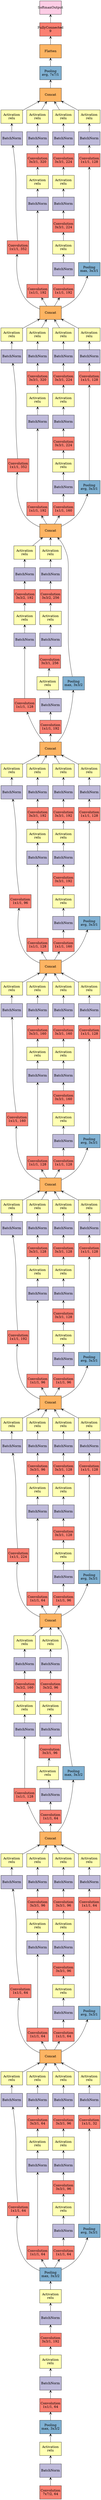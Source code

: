 digraph plot {
	conv_1 [label="Convolution
7x7/2, 64" fillcolor="#fb8072" fixedsize=true height=0.8034 shape=box style=filled width=1.3]
	bn_1 [label=BatchNorm fillcolor="#bebada" fixedsize=true height=0.8034 shape=box style=filled width=1.3]
	relu_1 [label="Activation
relu" fillcolor="#ffffb3" fixedsize=true height=0.8034 shape=box style=filled width=1.3]
	max_pool_1 [label="Pooling
max, 3x3/2" fillcolor="#80b1d3" fixedsize=true height=0.8034 shape=box style=filled width=1.3]
	conv_2_reduce [label="Convolution
1x1/1, 64" fillcolor="#fb8072" fixedsize=true height=0.8034 shape=box style=filled width=1.3]
	bn_2_1 [label=BatchNorm fillcolor="#bebada" fixedsize=true height=0.8034 shape=box style=filled width=1.3]
	relu_2_1 [label="Activation
relu" fillcolor="#ffffb3" fixedsize=true height=0.8034 shape=box style=filled width=1.3]
	conv_2 [label="Convolution
3x3/1, 192" fillcolor="#fb8072" fixedsize=true height=0.8034 shape=box style=filled width=1.3]
	bn_2 [label=BatchNorm fillcolor="#bebada" fixedsize=true height=0.8034 shape=box style=filled width=1.3]
	relu_2 [label="Activation
relu" fillcolor="#ffffb3" fixedsize=true height=0.8034 shape=box style=filled width=1.3]
	max_pool_2 [label="Pooling
max, 3x3/2" fillcolor="#80b1d3" fixedsize=true height=0.8034 shape=box style=filled width=1.3]
	conv_3a_1x1 [label="Convolution
1x1/1, 64" fillcolor="#fb8072" fixedsize=true height=0.8034 shape=box style=filled width=1.3]
	bn_3a_1x1 [label=BatchNorm fillcolor="#bebada" fixedsize=true height=0.8034 shape=box style=filled width=1.3]
	relu_3a_1x1 [label="Activation
relu" fillcolor="#ffffb3" fixedsize=true height=0.8034 shape=box style=filled width=1.3]
	conv_3a_3x3_reduce [label="Convolution
1x1/1, 64" fillcolor="#fb8072" fixedsize=true height=0.8034 shape=box style=filled width=1.3]
	bn_3a_3x3_reduce [label=BatchNorm fillcolor="#bebada" fixedsize=true height=0.8034 shape=box style=filled width=1.3]
	relu_3a_3x3_reduce [label="Activation
relu" fillcolor="#ffffb3" fixedsize=true height=0.8034 shape=box style=filled width=1.3]
	conv_3a_3x3 [label="Convolution
3x3/1, 64" fillcolor="#fb8072" fixedsize=true height=0.8034 shape=box style=filled width=1.3]
	bn_3a_3x3 [label=BatchNorm fillcolor="#bebada" fixedsize=true height=0.8034 shape=box style=filled width=1.3]
	relu_3a_3x3 [label="Activation
relu" fillcolor="#ffffb3" fixedsize=true height=0.8034 shape=box style=filled width=1.3]
	conv_3a_double_3x3_reduce [label="Convolution
1x1/1, 64" fillcolor="#fb8072" fixedsize=true height=0.8034 shape=box style=filled width=1.3]
	bn_3a_double_3x3_reduce [label=BatchNorm fillcolor="#bebada" fixedsize=true height=0.8034 shape=box style=filled width=1.3]
	relu_3a_double_3x3_reduce [label="Activation
relu" fillcolor="#ffffb3" fixedsize=true height=0.8034 shape=box style=filled width=1.3]
	conv_3a_double_3x3_0 [label="Convolution
3x3/1, 96" fillcolor="#fb8072" fixedsize=true height=0.8034 shape=box style=filled width=1.3]
	bn_3a_double_3x3_0 [label=BatchNorm fillcolor="#bebada" fixedsize=true height=0.8034 shape=box style=filled width=1.3]
	relu_3a_double_3x3_0 [label="Activation
relu" fillcolor="#ffffb3" fixedsize=true height=0.8034 shape=box style=filled width=1.3]
	conv_3a_double_3x3_1 [label="Convolution
3x3/1, 96" fillcolor="#fb8072" fixedsize=true height=0.8034 shape=box style=filled width=1.3]
	bn_3a_double_3x3_1 [label=BatchNorm fillcolor="#bebada" fixedsize=true height=0.8034 shape=box style=filled width=1.3]
	relu_3a_double_3x3_1 [label="Activation
relu" fillcolor="#ffffb3" fixedsize=true height=0.8034 shape=box style=filled width=1.3]
	avg_pool_3a_pool [label="Pooling
avg, 3x3/1" fillcolor="#80b1d3" fixedsize=true height=0.8034 shape=box style=filled width=1.3]
	conv_3a_proj [label="Convolution
1x1/1, 32" fillcolor="#fb8072" fixedsize=true height=0.8034 shape=box style=filled width=1.3]
	bn_3a_proj [label=BatchNorm fillcolor="#bebada" fixedsize=true height=0.8034 shape=box style=filled width=1.3]
	relu_3a_proj [label="Activation
relu" fillcolor="#ffffb3" fixedsize=true height=0.8034 shape=box style=filled width=1.3]
	ch_concat_3a_chconcat [label=Concat fillcolor="#fdb462" fixedsize=true height=0.8034 shape=box style=filled width=1.3]
	conv_3b_1x1 [label="Convolution
1x1/1, 64" fillcolor="#fb8072" fixedsize=true height=0.8034 shape=box style=filled width=1.3]
	bn_3b_1x1 [label=BatchNorm fillcolor="#bebada" fixedsize=true height=0.8034 shape=box style=filled width=1.3]
	relu_3b_1x1 [label="Activation
relu" fillcolor="#ffffb3" fixedsize=true height=0.8034 shape=box style=filled width=1.3]
	conv_3b_3x3_reduce [label="Convolution
1x1/1, 64" fillcolor="#fb8072" fixedsize=true height=0.8034 shape=box style=filled width=1.3]
	bn_3b_3x3_reduce [label=BatchNorm fillcolor="#bebada" fixedsize=true height=0.8034 shape=box style=filled width=1.3]
	relu_3b_3x3_reduce [label="Activation
relu" fillcolor="#ffffb3" fixedsize=true height=0.8034 shape=box style=filled width=1.3]
	conv_3b_3x3 [label="Convolution
3x3/1, 96" fillcolor="#fb8072" fixedsize=true height=0.8034 shape=box style=filled width=1.3]
	bn_3b_3x3 [label=BatchNorm fillcolor="#bebada" fixedsize=true height=0.8034 shape=box style=filled width=1.3]
	relu_3b_3x3 [label="Activation
relu" fillcolor="#ffffb3" fixedsize=true height=0.8034 shape=box style=filled width=1.3]
	conv_3b_double_3x3_reduce [label="Convolution
1x1/1, 64" fillcolor="#fb8072" fixedsize=true height=0.8034 shape=box style=filled width=1.3]
	bn_3b_double_3x3_reduce [label=BatchNorm fillcolor="#bebada" fixedsize=true height=0.8034 shape=box style=filled width=1.3]
	relu_3b_double_3x3_reduce [label="Activation
relu" fillcolor="#ffffb3" fixedsize=true height=0.8034 shape=box style=filled width=1.3]
	conv_3b_double_3x3_0 [label="Convolution
3x3/1, 96" fillcolor="#fb8072" fixedsize=true height=0.8034 shape=box style=filled width=1.3]
	bn_3b_double_3x3_0 [label=BatchNorm fillcolor="#bebada" fixedsize=true height=0.8034 shape=box style=filled width=1.3]
	relu_3b_double_3x3_0 [label="Activation
relu" fillcolor="#ffffb3" fixedsize=true height=0.8034 shape=box style=filled width=1.3]
	conv_3b_double_3x3_1 [label="Convolution
3x3/1, 96" fillcolor="#fb8072" fixedsize=true height=0.8034 shape=box style=filled width=1.3]
	bn_3b_double_3x3_1 [label=BatchNorm fillcolor="#bebada" fixedsize=true height=0.8034 shape=box style=filled width=1.3]
	relu_3b_double_3x3_1 [label="Activation
relu" fillcolor="#ffffb3" fixedsize=true height=0.8034 shape=box style=filled width=1.3]
	avg_pool_3b_pool [label="Pooling
avg, 3x3/1" fillcolor="#80b1d3" fixedsize=true height=0.8034 shape=box style=filled width=1.3]
	conv_3b_proj [label="Convolution
1x1/1, 64" fillcolor="#fb8072" fixedsize=true height=0.8034 shape=box style=filled width=1.3]
	bn_3b_proj [label=BatchNorm fillcolor="#bebada" fixedsize=true height=0.8034 shape=box style=filled width=1.3]
	relu_3b_proj [label="Activation
relu" fillcolor="#ffffb3" fixedsize=true height=0.8034 shape=box style=filled width=1.3]
	ch_concat_3b_chconcat [label=Concat fillcolor="#fdb462" fixedsize=true height=0.8034 shape=box style=filled width=1.3]
	conv_3c_3x3_reduce [label="Convolution
1x1/1, 128" fillcolor="#fb8072" fixedsize=true height=0.8034 shape=box style=filled width=1.3]
	bn_3c_3x3_reduce [label=BatchNorm fillcolor="#bebada" fixedsize=true height=0.8034 shape=box style=filled width=1.3]
	relu_3c_3x3_reduce [label="Activation
relu" fillcolor="#ffffb3" fixedsize=true height=0.8034 shape=box style=filled width=1.3]
	conv_3c_3x3 [label="Convolution
3x3/2, 160" fillcolor="#fb8072" fixedsize=true height=0.8034 shape=box style=filled width=1.3]
	bn_3c_3x3 [label=BatchNorm fillcolor="#bebada" fixedsize=true height=0.8034 shape=box style=filled width=1.3]
	relu_3c_3x3 [label="Activation
relu" fillcolor="#ffffb3" fixedsize=true height=0.8034 shape=box style=filled width=1.3]
	conv_3c_double_3x3_reduce [label="Convolution
1x1/1, 64" fillcolor="#fb8072" fixedsize=true height=0.8034 shape=box style=filled width=1.3]
	bn_3c_double_3x3_reduce [label=BatchNorm fillcolor="#bebada" fixedsize=true height=0.8034 shape=box style=filled width=1.3]
	relu_3c_double_3x3_reduce [label="Activation
relu" fillcolor="#ffffb3" fixedsize=true height=0.8034 shape=box style=filled width=1.3]
	conv_3c_double_3x3_0 [label="Convolution
3x3/1, 96" fillcolor="#fb8072" fixedsize=true height=0.8034 shape=box style=filled width=1.3]
	bn_3c_double_3x3_0 [label=BatchNorm fillcolor="#bebada" fixedsize=true height=0.8034 shape=box style=filled width=1.3]
	relu_3c_double_3x3_0 [label="Activation
relu" fillcolor="#ffffb3" fixedsize=true height=0.8034 shape=box style=filled width=1.3]
	conv_3c_double_3x3_1 [label="Convolution
3x3/2, 96" fillcolor="#fb8072" fixedsize=true height=0.8034 shape=box style=filled width=1.3]
	bn_3c_double_3x3_1 [label=BatchNorm fillcolor="#bebada" fixedsize=true height=0.8034 shape=box style=filled width=1.3]
	relu_3c_double_3x3_1 [label="Activation
relu" fillcolor="#ffffb3" fixedsize=true height=0.8034 shape=box style=filled width=1.3]
	max_pool_3c_pool [label="Pooling
max, 3x3/2" fillcolor="#80b1d3" fixedsize=true height=0.8034 shape=box style=filled width=1.3]
	ch_concat_3c_chconcat [label=Concat fillcolor="#fdb462" fixedsize=true height=0.8034 shape=box style=filled width=1.3]
	conv_4a_1x1 [label="Convolution
1x1/1, 224" fillcolor="#fb8072" fixedsize=true height=0.8034 shape=box style=filled width=1.3]
	bn_4a_1x1 [label=BatchNorm fillcolor="#bebada" fixedsize=true height=0.8034 shape=box style=filled width=1.3]
	relu_4a_1x1 [label="Activation
relu" fillcolor="#ffffb3" fixedsize=true height=0.8034 shape=box style=filled width=1.3]
	conv_4a_3x3_reduce [label="Convolution
1x1/1, 64" fillcolor="#fb8072" fixedsize=true height=0.8034 shape=box style=filled width=1.3]
	bn_4a_3x3_reduce [label=BatchNorm fillcolor="#bebada" fixedsize=true height=0.8034 shape=box style=filled width=1.3]
	relu_4a_3x3_reduce [label="Activation
relu" fillcolor="#ffffb3" fixedsize=true height=0.8034 shape=box style=filled width=1.3]
	conv_4a_3x3 [label="Convolution
3x3/1, 96" fillcolor="#fb8072" fixedsize=true height=0.8034 shape=box style=filled width=1.3]
	bn_4a_3x3 [label=BatchNorm fillcolor="#bebada" fixedsize=true height=0.8034 shape=box style=filled width=1.3]
	relu_4a_3x3 [label="Activation
relu" fillcolor="#ffffb3" fixedsize=true height=0.8034 shape=box style=filled width=1.3]
	conv_4a_double_3x3_reduce [label="Convolution
1x1/1, 96" fillcolor="#fb8072" fixedsize=true height=0.8034 shape=box style=filled width=1.3]
	bn_4a_double_3x3_reduce [label=BatchNorm fillcolor="#bebada" fixedsize=true height=0.8034 shape=box style=filled width=1.3]
	relu_4a_double_3x3_reduce [label="Activation
relu" fillcolor="#ffffb3" fixedsize=true height=0.8034 shape=box style=filled width=1.3]
	conv_4a_double_3x3_0 [label="Convolution
3x3/1, 128" fillcolor="#fb8072" fixedsize=true height=0.8034 shape=box style=filled width=1.3]
	bn_4a_double_3x3_0 [label=BatchNorm fillcolor="#bebada" fixedsize=true height=0.8034 shape=box style=filled width=1.3]
	relu_4a_double_3x3_0 [label="Activation
relu" fillcolor="#ffffb3" fixedsize=true height=0.8034 shape=box style=filled width=1.3]
	conv_4a_double_3x3_1 [label="Convolution
3x3/1, 128" fillcolor="#fb8072" fixedsize=true height=0.8034 shape=box style=filled width=1.3]
	bn_4a_double_3x3_1 [label=BatchNorm fillcolor="#bebada" fixedsize=true height=0.8034 shape=box style=filled width=1.3]
	relu_4a_double_3x3_1 [label="Activation
relu" fillcolor="#ffffb3" fixedsize=true height=0.8034 shape=box style=filled width=1.3]
	avg_pool_4a_pool [label="Pooling
avg, 3x3/1" fillcolor="#80b1d3" fixedsize=true height=0.8034 shape=box style=filled width=1.3]
	conv_4a_proj [label="Convolution
1x1/1, 128" fillcolor="#fb8072" fixedsize=true height=0.8034 shape=box style=filled width=1.3]
	bn_4a_proj [label=BatchNorm fillcolor="#bebada" fixedsize=true height=0.8034 shape=box style=filled width=1.3]
	relu_4a_proj [label="Activation
relu" fillcolor="#ffffb3" fixedsize=true height=0.8034 shape=box style=filled width=1.3]
	ch_concat_4a_chconcat [label=Concat fillcolor="#fdb462" fixedsize=true height=0.8034 shape=box style=filled width=1.3]
	conv_4b_1x1 [label="Convolution
1x1/1, 192" fillcolor="#fb8072" fixedsize=true height=0.8034 shape=box style=filled width=1.3]
	bn_4b_1x1 [label=BatchNorm fillcolor="#bebada" fixedsize=true height=0.8034 shape=box style=filled width=1.3]
	relu_4b_1x1 [label="Activation
relu" fillcolor="#ffffb3" fixedsize=true height=0.8034 shape=box style=filled width=1.3]
	conv_4b_3x3_reduce [label="Convolution
1x1/1, 96" fillcolor="#fb8072" fixedsize=true height=0.8034 shape=box style=filled width=1.3]
	bn_4b_3x3_reduce [label=BatchNorm fillcolor="#bebada" fixedsize=true height=0.8034 shape=box style=filled width=1.3]
	relu_4b_3x3_reduce [label="Activation
relu" fillcolor="#ffffb3" fixedsize=true height=0.8034 shape=box style=filled width=1.3]
	conv_4b_3x3 [label="Convolution
3x3/1, 128" fillcolor="#fb8072" fixedsize=true height=0.8034 shape=box style=filled width=1.3]
	bn_4b_3x3 [label=BatchNorm fillcolor="#bebada" fixedsize=true height=0.8034 shape=box style=filled width=1.3]
	relu_4b_3x3 [label="Activation
relu" fillcolor="#ffffb3" fixedsize=true height=0.8034 shape=box style=filled width=1.3]
	conv_4b_double_3x3_reduce [label="Convolution
1x1/1, 96" fillcolor="#fb8072" fixedsize=true height=0.8034 shape=box style=filled width=1.3]
	bn_4b_double_3x3_reduce [label=BatchNorm fillcolor="#bebada" fixedsize=true height=0.8034 shape=box style=filled width=1.3]
	relu_4b_double_3x3_reduce [label="Activation
relu" fillcolor="#ffffb3" fixedsize=true height=0.8034 shape=box style=filled width=1.3]
	conv_4b_double_3x3_0 [label="Convolution
3x3/1, 128" fillcolor="#fb8072" fixedsize=true height=0.8034 shape=box style=filled width=1.3]
	bn_4b_double_3x3_0 [label=BatchNorm fillcolor="#bebada" fixedsize=true height=0.8034 shape=box style=filled width=1.3]
	relu_4b_double_3x3_0 [label="Activation
relu" fillcolor="#ffffb3" fixedsize=true height=0.8034 shape=box style=filled width=1.3]
	conv_4b_double_3x3_1 [label="Convolution
3x3/1, 128" fillcolor="#fb8072" fixedsize=true height=0.8034 shape=box style=filled width=1.3]
	bn_4b_double_3x3_1 [label=BatchNorm fillcolor="#bebada" fixedsize=true height=0.8034 shape=box style=filled width=1.3]
	relu_4b_double_3x3_1 [label="Activation
relu" fillcolor="#ffffb3" fixedsize=true height=0.8034 shape=box style=filled width=1.3]
	avg_pool_4b_pool [label="Pooling
avg, 3x3/1" fillcolor="#80b1d3" fixedsize=true height=0.8034 shape=box style=filled width=1.3]
	conv_4b_proj [label="Convolution
1x1/1, 128" fillcolor="#fb8072" fixedsize=true height=0.8034 shape=box style=filled width=1.3]
	bn_4b_proj [label=BatchNorm fillcolor="#bebada" fixedsize=true height=0.8034 shape=box style=filled width=1.3]
	relu_4b_proj [label="Activation
relu" fillcolor="#ffffb3" fixedsize=true height=0.8034 shape=box style=filled width=1.3]
	ch_concat_4b_chconcat [label=Concat fillcolor="#fdb462" fixedsize=true height=0.8034 shape=box style=filled width=1.3]
	conv_4c_1x1 [label="Convolution
1x1/1, 160" fillcolor="#fb8072" fixedsize=true height=0.8034 shape=box style=filled width=1.3]
	bn_4c_1x1 [label=BatchNorm fillcolor="#bebada" fixedsize=true height=0.8034 shape=box style=filled width=1.3]
	relu_4c_1x1 [label="Activation
relu" fillcolor="#ffffb3" fixedsize=true height=0.8034 shape=box style=filled width=1.3]
	conv_4c_3x3_reduce [label="Convolution
1x1/1, 128" fillcolor="#fb8072" fixedsize=true height=0.8034 shape=box style=filled width=1.3]
	bn_4c_3x3_reduce [label=BatchNorm fillcolor="#bebada" fixedsize=true height=0.8034 shape=box style=filled width=1.3]
	relu_4c_3x3_reduce [label="Activation
relu" fillcolor="#ffffb3" fixedsize=true height=0.8034 shape=box style=filled width=1.3]
	conv_4c_3x3 [label="Convolution
3x3/1, 160" fillcolor="#fb8072" fixedsize=true height=0.8034 shape=box style=filled width=1.3]
	bn_4c_3x3 [label=BatchNorm fillcolor="#bebada" fixedsize=true height=0.8034 shape=box style=filled width=1.3]
	relu_4c_3x3 [label="Activation
relu" fillcolor="#ffffb3" fixedsize=true height=0.8034 shape=box style=filled width=1.3]
	conv_4c_double_3x3_reduce [label="Convolution
1x1/1, 128" fillcolor="#fb8072" fixedsize=true height=0.8034 shape=box style=filled width=1.3]
	bn_4c_double_3x3_reduce [label=BatchNorm fillcolor="#bebada" fixedsize=true height=0.8034 shape=box style=filled width=1.3]
	relu_4c_double_3x3_reduce [label="Activation
relu" fillcolor="#ffffb3" fixedsize=true height=0.8034 shape=box style=filled width=1.3]
	conv_4c_double_3x3_0 [label="Convolution
3x3/1, 160" fillcolor="#fb8072" fixedsize=true height=0.8034 shape=box style=filled width=1.3]
	bn_4c_double_3x3_0 [label=BatchNorm fillcolor="#bebada" fixedsize=true height=0.8034 shape=box style=filled width=1.3]
	relu_4c_double_3x3_0 [label="Activation
relu" fillcolor="#ffffb3" fixedsize=true height=0.8034 shape=box style=filled width=1.3]
	conv_4c_double_3x3_1 [label="Convolution
3x3/1, 160" fillcolor="#fb8072" fixedsize=true height=0.8034 shape=box style=filled width=1.3]
	bn_4c_double_3x3_1 [label=BatchNorm fillcolor="#bebada" fixedsize=true height=0.8034 shape=box style=filled width=1.3]
	relu_4c_double_3x3_1 [label="Activation
relu" fillcolor="#ffffb3" fixedsize=true height=0.8034 shape=box style=filled width=1.3]
	avg_pool_4c_pool [label="Pooling
avg, 3x3/1" fillcolor="#80b1d3" fixedsize=true height=0.8034 shape=box style=filled width=1.3]
	conv_4c_proj [label="Convolution
1x1/1, 128" fillcolor="#fb8072" fixedsize=true height=0.8034 shape=box style=filled width=1.3]
	bn_4c_proj [label=BatchNorm fillcolor="#bebada" fixedsize=true height=0.8034 shape=box style=filled width=1.3]
	relu_4c_proj [label="Activation
relu" fillcolor="#ffffb3" fixedsize=true height=0.8034 shape=box style=filled width=1.3]
	ch_concat_4c_chconcat [label=Concat fillcolor="#fdb462" fixedsize=true height=0.8034 shape=box style=filled width=1.3]
	conv_4d_1x1 [label="Convolution
1x1/1, 96" fillcolor="#fb8072" fixedsize=true height=0.8034 shape=box style=filled width=1.3]
	bn_4d_1x1 [label=BatchNorm fillcolor="#bebada" fixedsize=true height=0.8034 shape=box style=filled width=1.3]
	relu_4d_1x1 [label="Activation
relu" fillcolor="#ffffb3" fixedsize=true height=0.8034 shape=box style=filled width=1.3]
	conv_4d_3x3_reduce [label="Convolution
1x1/1, 128" fillcolor="#fb8072" fixedsize=true height=0.8034 shape=box style=filled width=1.3]
	bn_4d_3x3_reduce [label=BatchNorm fillcolor="#bebada" fixedsize=true height=0.8034 shape=box style=filled width=1.3]
	relu_4d_3x3_reduce [label="Activation
relu" fillcolor="#ffffb3" fixedsize=true height=0.8034 shape=box style=filled width=1.3]
	conv_4d_3x3 [label="Convolution
3x3/1, 192" fillcolor="#fb8072" fixedsize=true height=0.8034 shape=box style=filled width=1.3]
	bn_4d_3x3 [label=BatchNorm fillcolor="#bebada" fixedsize=true height=0.8034 shape=box style=filled width=1.3]
	relu_4d_3x3 [label="Activation
relu" fillcolor="#ffffb3" fixedsize=true height=0.8034 shape=box style=filled width=1.3]
	conv_4d_double_3x3_reduce [label="Convolution
1x1/1, 160" fillcolor="#fb8072" fixedsize=true height=0.8034 shape=box style=filled width=1.3]
	bn_4d_double_3x3_reduce [label=BatchNorm fillcolor="#bebada" fixedsize=true height=0.8034 shape=box style=filled width=1.3]
	relu_4d_double_3x3_reduce [label="Activation
relu" fillcolor="#ffffb3" fixedsize=true height=0.8034 shape=box style=filled width=1.3]
	conv_4d_double_3x3_0 [label="Convolution
3x3/1, 192" fillcolor="#fb8072" fixedsize=true height=0.8034 shape=box style=filled width=1.3]
	bn_4d_double_3x3_0 [label=BatchNorm fillcolor="#bebada" fixedsize=true height=0.8034 shape=box style=filled width=1.3]
	relu_4d_double_3x3_0 [label="Activation
relu" fillcolor="#ffffb3" fixedsize=true height=0.8034 shape=box style=filled width=1.3]
	conv_4d_double_3x3_1 [label="Convolution
3x3/1, 192" fillcolor="#fb8072" fixedsize=true height=0.8034 shape=box style=filled width=1.3]
	bn_4d_double_3x3_1 [label=BatchNorm fillcolor="#bebada" fixedsize=true height=0.8034 shape=box style=filled width=1.3]
	relu_4d_double_3x3_1 [label="Activation
relu" fillcolor="#ffffb3" fixedsize=true height=0.8034 shape=box style=filled width=1.3]
	avg_pool_4d_pool [label="Pooling
avg, 3x3/1" fillcolor="#80b1d3" fixedsize=true height=0.8034 shape=box style=filled width=1.3]
	conv_4d_proj [label="Convolution
1x1/1, 128" fillcolor="#fb8072" fixedsize=true height=0.8034 shape=box style=filled width=1.3]
	bn_4d_proj [label=BatchNorm fillcolor="#bebada" fixedsize=true height=0.8034 shape=box style=filled width=1.3]
	relu_4d_proj [label="Activation
relu" fillcolor="#ffffb3" fixedsize=true height=0.8034 shape=box style=filled width=1.3]
	ch_concat_4d_chconcat [label=Concat fillcolor="#fdb462" fixedsize=true height=0.8034 shape=box style=filled width=1.3]
	conv_4e_3x3_reduce [label="Convolution
1x1/1, 128" fillcolor="#fb8072" fixedsize=true height=0.8034 shape=box style=filled width=1.3]
	bn_4e_3x3_reduce [label=BatchNorm fillcolor="#bebada" fixedsize=true height=0.8034 shape=box style=filled width=1.3]
	relu_4e_3x3_reduce [label="Activation
relu" fillcolor="#ffffb3" fixedsize=true height=0.8034 shape=box style=filled width=1.3]
	conv_4e_3x3 [label="Convolution
3x3/2, 192" fillcolor="#fb8072" fixedsize=true height=0.8034 shape=box style=filled width=1.3]
	bn_4e_3x3 [label=BatchNorm fillcolor="#bebada" fixedsize=true height=0.8034 shape=box style=filled width=1.3]
	relu_4e_3x3 [label="Activation
relu" fillcolor="#ffffb3" fixedsize=true height=0.8034 shape=box style=filled width=1.3]
	conv_4e_double_3x3_reduce [label="Convolution
1x1/1, 192" fillcolor="#fb8072" fixedsize=true height=0.8034 shape=box style=filled width=1.3]
	bn_4e_double_3x3_reduce [label=BatchNorm fillcolor="#bebada" fixedsize=true height=0.8034 shape=box style=filled width=1.3]
	relu_4e_double_3x3_reduce [label="Activation
relu" fillcolor="#ffffb3" fixedsize=true height=0.8034 shape=box style=filled width=1.3]
	conv_4e_double_3x3_0 [label="Convolution
3x3/1, 256" fillcolor="#fb8072" fixedsize=true height=0.8034 shape=box style=filled width=1.3]
	bn_4e_double_3x3_0 [label=BatchNorm fillcolor="#bebada" fixedsize=true height=0.8034 shape=box style=filled width=1.3]
	relu_4e_double_3x3_0 [label="Activation
relu" fillcolor="#ffffb3" fixedsize=true height=0.8034 shape=box style=filled width=1.3]
	conv_4e_double_3x3_1 [label="Convolution
3x3/2, 256" fillcolor="#fb8072" fixedsize=true height=0.8034 shape=box style=filled width=1.3]
	bn_4e_double_3x3_1 [label=BatchNorm fillcolor="#bebada" fixedsize=true height=0.8034 shape=box style=filled width=1.3]
	relu_4e_double_3x3_1 [label="Activation
relu" fillcolor="#ffffb3" fixedsize=true height=0.8034 shape=box style=filled width=1.3]
	max_pool_4e_pool [label="Pooling
max, 3x3/2" fillcolor="#80b1d3" fixedsize=true height=0.8034 shape=box style=filled width=1.3]
	ch_concat_4e_chconcat [label=Concat fillcolor="#fdb462" fixedsize=true height=0.8034 shape=box style=filled width=1.3]
	conv_5a_1x1 [label="Convolution
1x1/1, 352" fillcolor="#fb8072" fixedsize=true height=0.8034 shape=box style=filled width=1.3]
	bn_5a_1x1 [label=BatchNorm fillcolor="#bebada" fixedsize=true height=0.8034 shape=box style=filled width=1.3]
	relu_5a_1x1 [label="Activation
relu" fillcolor="#ffffb3" fixedsize=true height=0.8034 shape=box style=filled width=1.3]
	conv_5a_3x3_reduce [label="Convolution
1x1/1, 192" fillcolor="#fb8072" fixedsize=true height=0.8034 shape=box style=filled width=1.3]
	bn_5a_3x3_reduce [label=BatchNorm fillcolor="#bebada" fixedsize=true height=0.8034 shape=box style=filled width=1.3]
	relu_5a_3x3_reduce [label="Activation
relu" fillcolor="#ffffb3" fixedsize=true height=0.8034 shape=box style=filled width=1.3]
	conv_5a_3x3 [label="Convolution
3x3/1, 320" fillcolor="#fb8072" fixedsize=true height=0.8034 shape=box style=filled width=1.3]
	bn_5a_3x3 [label=BatchNorm fillcolor="#bebada" fixedsize=true height=0.8034 shape=box style=filled width=1.3]
	relu_5a_3x3 [label="Activation
relu" fillcolor="#ffffb3" fixedsize=true height=0.8034 shape=box style=filled width=1.3]
	conv_5a_double_3x3_reduce [label="Convolution
1x1/1, 160" fillcolor="#fb8072" fixedsize=true height=0.8034 shape=box style=filled width=1.3]
	bn_5a_double_3x3_reduce [label=BatchNorm fillcolor="#bebada" fixedsize=true height=0.8034 shape=box style=filled width=1.3]
	relu_5a_double_3x3_reduce [label="Activation
relu" fillcolor="#ffffb3" fixedsize=true height=0.8034 shape=box style=filled width=1.3]
	conv_5a_double_3x3_0 [label="Convolution
3x3/1, 224" fillcolor="#fb8072" fixedsize=true height=0.8034 shape=box style=filled width=1.3]
	bn_5a_double_3x3_0 [label=BatchNorm fillcolor="#bebada" fixedsize=true height=0.8034 shape=box style=filled width=1.3]
	relu_5a_double_3x3_0 [label="Activation
relu" fillcolor="#ffffb3" fixedsize=true height=0.8034 shape=box style=filled width=1.3]
	conv_5a_double_3x3_1 [label="Convolution
3x3/1, 224" fillcolor="#fb8072" fixedsize=true height=0.8034 shape=box style=filled width=1.3]
	bn_5a_double_3x3_1 [label=BatchNorm fillcolor="#bebada" fixedsize=true height=0.8034 shape=box style=filled width=1.3]
	relu_5a_double_3x3_1 [label="Activation
relu" fillcolor="#ffffb3" fixedsize=true height=0.8034 shape=box style=filled width=1.3]
	avg_pool_5a_pool [label="Pooling
avg, 3x3/1" fillcolor="#80b1d3" fixedsize=true height=0.8034 shape=box style=filled width=1.3]
	conv_5a_proj [label="Convolution
1x1/1, 128" fillcolor="#fb8072" fixedsize=true height=0.8034 shape=box style=filled width=1.3]
	bn_5a_proj [label=BatchNorm fillcolor="#bebada" fixedsize=true height=0.8034 shape=box style=filled width=1.3]
	relu_5a_proj [label="Activation
relu" fillcolor="#ffffb3" fixedsize=true height=0.8034 shape=box style=filled width=1.3]
	ch_concat_5a_chconcat [label=Concat fillcolor="#fdb462" fixedsize=true height=0.8034 shape=box style=filled width=1.3]
	conv_5b_1x1 [label="Convolution
1x1/1, 352" fillcolor="#fb8072" fixedsize=true height=0.8034 shape=box style=filled width=1.3]
	bn_5b_1x1 [label=BatchNorm fillcolor="#bebada" fixedsize=true height=0.8034 shape=box style=filled width=1.3]
	relu_5b_1x1 [label="Activation
relu" fillcolor="#ffffb3" fixedsize=true height=0.8034 shape=box style=filled width=1.3]
	conv_5b_3x3_reduce [label="Convolution
1x1/1, 192" fillcolor="#fb8072" fixedsize=true height=0.8034 shape=box style=filled width=1.3]
	bn_5b_3x3_reduce [label=BatchNorm fillcolor="#bebada" fixedsize=true height=0.8034 shape=box style=filled width=1.3]
	relu_5b_3x3_reduce [label="Activation
relu" fillcolor="#ffffb3" fixedsize=true height=0.8034 shape=box style=filled width=1.3]
	conv_5b_3x3 [label="Convolution
3x3/1, 320" fillcolor="#fb8072" fixedsize=true height=0.8034 shape=box style=filled width=1.3]
	bn_5b_3x3 [label=BatchNorm fillcolor="#bebada" fixedsize=true height=0.8034 shape=box style=filled width=1.3]
	relu_5b_3x3 [label="Activation
relu" fillcolor="#ffffb3" fixedsize=true height=0.8034 shape=box style=filled width=1.3]
	conv_5b_double_3x3_reduce [label="Convolution
1x1/1, 192" fillcolor="#fb8072" fixedsize=true height=0.8034 shape=box style=filled width=1.3]
	bn_5b_double_3x3_reduce [label=BatchNorm fillcolor="#bebada" fixedsize=true height=0.8034 shape=box style=filled width=1.3]
	relu_5b_double_3x3_reduce [label="Activation
relu" fillcolor="#ffffb3" fixedsize=true height=0.8034 shape=box style=filled width=1.3]
	conv_5b_double_3x3_0 [label="Convolution
3x3/1, 224" fillcolor="#fb8072" fixedsize=true height=0.8034 shape=box style=filled width=1.3]
	bn_5b_double_3x3_0 [label=BatchNorm fillcolor="#bebada" fixedsize=true height=0.8034 shape=box style=filled width=1.3]
	relu_5b_double_3x3_0 [label="Activation
relu" fillcolor="#ffffb3" fixedsize=true height=0.8034 shape=box style=filled width=1.3]
	conv_5b_double_3x3_1 [label="Convolution
3x3/1, 224" fillcolor="#fb8072" fixedsize=true height=0.8034 shape=box style=filled width=1.3]
	bn_5b_double_3x3_1 [label=BatchNorm fillcolor="#bebada" fixedsize=true height=0.8034 shape=box style=filled width=1.3]
	relu_5b_double_3x3_1 [label="Activation
relu" fillcolor="#ffffb3" fixedsize=true height=0.8034 shape=box style=filled width=1.3]
	max_pool_5b_pool [label="Pooling
max, 3x3/1" fillcolor="#80b1d3" fixedsize=true height=0.8034 shape=box style=filled width=1.3]
	conv_5b_proj [label="Convolution
1x1/1, 128" fillcolor="#fb8072" fixedsize=true height=0.8034 shape=box style=filled width=1.3]
	bn_5b_proj [label=BatchNorm fillcolor="#bebada" fixedsize=true height=0.8034 shape=box style=filled width=1.3]
	relu_5b_proj [label="Activation
relu" fillcolor="#ffffb3" fixedsize=true height=0.8034 shape=box style=filled width=1.3]
	ch_concat_5b_chconcat [label=Concat fillcolor="#fdb462" fixedsize=true height=0.8034 shape=box style=filled width=1.3]
	global_pool [label="Pooling
avg, 7x7/1" fillcolor="#80b1d3" fixedsize=true height=0.8034 shape=box style=filled width=1.3]
	flatten [label=Flatten fillcolor="#fdb462" fixedsize=true height=0.8034 shape=box style=filled width=1.3]
	fc1 [label="FullyConnected
9" fillcolor="#fb8072" fixedsize=true height=0.8034 shape=box style=filled width=1.3]
	softmax [label=SoftmaxOutput fillcolor="#fccde5" fixedsize=true height=0.8034 shape=box style=filled width=1.3]
		bn_1 -> conv_1 [arrowtail=open dir=back]
		relu_1 -> bn_1 [arrowtail=open dir=back]
		max_pool_1 -> relu_1 [arrowtail=open dir=back]
		conv_2_reduce -> max_pool_1 [arrowtail=open dir=back]
		bn_2_1 -> conv_2_reduce [arrowtail=open dir=back]
		relu_2_1 -> bn_2_1 [arrowtail=open dir=back]
		conv_2 -> relu_2_1 [arrowtail=open dir=back]
		bn_2 -> conv_2 [arrowtail=open dir=back]
		relu_2 -> bn_2 [arrowtail=open dir=back]
		max_pool_2 -> relu_2 [arrowtail=open dir=back]
		conv_3a_1x1 -> max_pool_2 [arrowtail=open dir=back]
		bn_3a_1x1 -> conv_3a_1x1 [arrowtail=open dir=back]
		relu_3a_1x1 -> bn_3a_1x1 [arrowtail=open dir=back]
		conv_3a_3x3_reduce -> max_pool_2 [arrowtail=open dir=back]
		bn_3a_3x3_reduce -> conv_3a_3x3_reduce [arrowtail=open dir=back]
		relu_3a_3x3_reduce -> bn_3a_3x3_reduce [arrowtail=open dir=back]
		conv_3a_3x3 -> relu_3a_3x3_reduce [arrowtail=open dir=back]
		bn_3a_3x3 -> conv_3a_3x3 [arrowtail=open dir=back]
		relu_3a_3x3 -> bn_3a_3x3 [arrowtail=open dir=back]
		conv_3a_double_3x3_reduce -> max_pool_2 [arrowtail=open dir=back]
		bn_3a_double_3x3_reduce -> conv_3a_double_3x3_reduce [arrowtail=open dir=back]
		relu_3a_double_3x3_reduce -> bn_3a_double_3x3_reduce [arrowtail=open dir=back]
		conv_3a_double_3x3_0 -> relu_3a_double_3x3_reduce [arrowtail=open dir=back]
		bn_3a_double_3x3_0 -> conv_3a_double_3x3_0 [arrowtail=open dir=back]
		relu_3a_double_3x3_0 -> bn_3a_double_3x3_0 [arrowtail=open dir=back]
		conv_3a_double_3x3_1 -> relu_3a_double_3x3_0 [arrowtail=open dir=back]
		bn_3a_double_3x3_1 -> conv_3a_double_3x3_1 [arrowtail=open dir=back]
		relu_3a_double_3x3_1 -> bn_3a_double_3x3_1 [arrowtail=open dir=back]
		avg_pool_3a_pool -> max_pool_2 [arrowtail=open dir=back]
		conv_3a_proj -> avg_pool_3a_pool [arrowtail=open dir=back]
		bn_3a_proj -> conv_3a_proj [arrowtail=open dir=back]
		relu_3a_proj -> bn_3a_proj [arrowtail=open dir=back]
		ch_concat_3a_chconcat -> relu_3a_1x1 [arrowtail=open dir=back]
		ch_concat_3a_chconcat -> relu_3a_3x3 [arrowtail=open dir=back]
		ch_concat_3a_chconcat -> relu_3a_double_3x3_1 [arrowtail=open dir=back]
		ch_concat_3a_chconcat -> relu_3a_proj [arrowtail=open dir=back]
		conv_3b_1x1 -> ch_concat_3a_chconcat [arrowtail=open dir=back]
		bn_3b_1x1 -> conv_3b_1x1 [arrowtail=open dir=back]
		relu_3b_1x1 -> bn_3b_1x1 [arrowtail=open dir=back]
		conv_3b_3x3_reduce -> ch_concat_3a_chconcat [arrowtail=open dir=back]
		bn_3b_3x3_reduce -> conv_3b_3x3_reduce [arrowtail=open dir=back]
		relu_3b_3x3_reduce -> bn_3b_3x3_reduce [arrowtail=open dir=back]
		conv_3b_3x3 -> relu_3b_3x3_reduce [arrowtail=open dir=back]
		bn_3b_3x3 -> conv_3b_3x3 [arrowtail=open dir=back]
		relu_3b_3x3 -> bn_3b_3x3 [arrowtail=open dir=back]
		conv_3b_double_3x3_reduce -> ch_concat_3a_chconcat [arrowtail=open dir=back]
		bn_3b_double_3x3_reduce -> conv_3b_double_3x3_reduce [arrowtail=open dir=back]
		relu_3b_double_3x3_reduce -> bn_3b_double_3x3_reduce [arrowtail=open dir=back]
		conv_3b_double_3x3_0 -> relu_3b_double_3x3_reduce [arrowtail=open dir=back]
		bn_3b_double_3x3_0 -> conv_3b_double_3x3_0 [arrowtail=open dir=back]
		relu_3b_double_3x3_0 -> bn_3b_double_3x3_0 [arrowtail=open dir=back]
		conv_3b_double_3x3_1 -> relu_3b_double_3x3_0 [arrowtail=open dir=back]
		bn_3b_double_3x3_1 -> conv_3b_double_3x3_1 [arrowtail=open dir=back]
		relu_3b_double_3x3_1 -> bn_3b_double_3x3_1 [arrowtail=open dir=back]
		avg_pool_3b_pool -> ch_concat_3a_chconcat [arrowtail=open dir=back]
		conv_3b_proj -> avg_pool_3b_pool [arrowtail=open dir=back]
		bn_3b_proj -> conv_3b_proj [arrowtail=open dir=back]
		relu_3b_proj -> bn_3b_proj [arrowtail=open dir=back]
		ch_concat_3b_chconcat -> relu_3b_1x1 [arrowtail=open dir=back]
		ch_concat_3b_chconcat -> relu_3b_3x3 [arrowtail=open dir=back]
		ch_concat_3b_chconcat -> relu_3b_double_3x3_1 [arrowtail=open dir=back]
		ch_concat_3b_chconcat -> relu_3b_proj [arrowtail=open dir=back]
		conv_3c_3x3_reduce -> ch_concat_3b_chconcat [arrowtail=open dir=back]
		bn_3c_3x3_reduce -> conv_3c_3x3_reduce [arrowtail=open dir=back]
		relu_3c_3x3_reduce -> bn_3c_3x3_reduce [arrowtail=open dir=back]
		conv_3c_3x3 -> relu_3c_3x3_reduce [arrowtail=open dir=back]
		bn_3c_3x3 -> conv_3c_3x3 [arrowtail=open dir=back]
		relu_3c_3x3 -> bn_3c_3x3 [arrowtail=open dir=back]
		conv_3c_double_3x3_reduce -> ch_concat_3b_chconcat [arrowtail=open dir=back]
		bn_3c_double_3x3_reduce -> conv_3c_double_3x3_reduce [arrowtail=open dir=back]
		relu_3c_double_3x3_reduce -> bn_3c_double_3x3_reduce [arrowtail=open dir=back]
		conv_3c_double_3x3_0 -> relu_3c_double_3x3_reduce [arrowtail=open dir=back]
		bn_3c_double_3x3_0 -> conv_3c_double_3x3_0 [arrowtail=open dir=back]
		relu_3c_double_3x3_0 -> bn_3c_double_3x3_0 [arrowtail=open dir=back]
		conv_3c_double_3x3_1 -> relu_3c_double_3x3_0 [arrowtail=open dir=back]
		bn_3c_double_3x3_1 -> conv_3c_double_3x3_1 [arrowtail=open dir=back]
		relu_3c_double_3x3_1 -> bn_3c_double_3x3_1 [arrowtail=open dir=back]
		max_pool_3c_pool -> ch_concat_3b_chconcat [arrowtail=open dir=back]
		ch_concat_3c_chconcat -> relu_3c_3x3 [arrowtail=open dir=back]
		ch_concat_3c_chconcat -> relu_3c_double_3x3_1 [arrowtail=open dir=back]
		ch_concat_3c_chconcat -> max_pool_3c_pool [arrowtail=open dir=back]
		conv_4a_1x1 -> ch_concat_3c_chconcat [arrowtail=open dir=back]
		bn_4a_1x1 -> conv_4a_1x1 [arrowtail=open dir=back]
		relu_4a_1x1 -> bn_4a_1x1 [arrowtail=open dir=back]
		conv_4a_3x3_reduce -> ch_concat_3c_chconcat [arrowtail=open dir=back]
		bn_4a_3x3_reduce -> conv_4a_3x3_reduce [arrowtail=open dir=back]
		relu_4a_3x3_reduce -> bn_4a_3x3_reduce [arrowtail=open dir=back]
		conv_4a_3x3 -> relu_4a_3x3_reduce [arrowtail=open dir=back]
		bn_4a_3x3 -> conv_4a_3x3 [arrowtail=open dir=back]
		relu_4a_3x3 -> bn_4a_3x3 [arrowtail=open dir=back]
		conv_4a_double_3x3_reduce -> ch_concat_3c_chconcat [arrowtail=open dir=back]
		bn_4a_double_3x3_reduce -> conv_4a_double_3x3_reduce [arrowtail=open dir=back]
		relu_4a_double_3x3_reduce -> bn_4a_double_3x3_reduce [arrowtail=open dir=back]
		conv_4a_double_3x3_0 -> relu_4a_double_3x3_reduce [arrowtail=open dir=back]
		bn_4a_double_3x3_0 -> conv_4a_double_3x3_0 [arrowtail=open dir=back]
		relu_4a_double_3x3_0 -> bn_4a_double_3x3_0 [arrowtail=open dir=back]
		conv_4a_double_3x3_1 -> relu_4a_double_3x3_0 [arrowtail=open dir=back]
		bn_4a_double_3x3_1 -> conv_4a_double_3x3_1 [arrowtail=open dir=back]
		relu_4a_double_3x3_1 -> bn_4a_double_3x3_1 [arrowtail=open dir=back]
		avg_pool_4a_pool -> ch_concat_3c_chconcat [arrowtail=open dir=back]
		conv_4a_proj -> avg_pool_4a_pool [arrowtail=open dir=back]
		bn_4a_proj -> conv_4a_proj [arrowtail=open dir=back]
		relu_4a_proj -> bn_4a_proj [arrowtail=open dir=back]
		ch_concat_4a_chconcat -> relu_4a_1x1 [arrowtail=open dir=back]
		ch_concat_4a_chconcat -> relu_4a_3x3 [arrowtail=open dir=back]
		ch_concat_4a_chconcat -> relu_4a_double_3x3_1 [arrowtail=open dir=back]
		ch_concat_4a_chconcat -> relu_4a_proj [arrowtail=open dir=back]
		conv_4b_1x1 -> ch_concat_4a_chconcat [arrowtail=open dir=back]
		bn_4b_1x1 -> conv_4b_1x1 [arrowtail=open dir=back]
		relu_4b_1x1 -> bn_4b_1x1 [arrowtail=open dir=back]
		conv_4b_3x3_reduce -> ch_concat_4a_chconcat [arrowtail=open dir=back]
		bn_4b_3x3_reduce -> conv_4b_3x3_reduce [arrowtail=open dir=back]
		relu_4b_3x3_reduce -> bn_4b_3x3_reduce [arrowtail=open dir=back]
		conv_4b_3x3 -> relu_4b_3x3_reduce [arrowtail=open dir=back]
		bn_4b_3x3 -> conv_4b_3x3 [arrowtail=open dir=back]
		relu_4b_3x3 -> bn_4b_3x3 [arrowtail=open dir=back]
		conv_4b_double_3x3_reduce -> ch_concat_4a_chconcat [arrowtail=open dir=back]
		bn_4b_double_3x3_reduce -> conv_4b_double_3x3_reduce [arrowtail=open dir=back]
		relu_4b_double_3x3_reduce -> bn_4b_double_3x3_reduce [arrowtail=open dir=back]
		conv_4b_double_3x3_0 -> relu_4b_double_3x3_reduce [arrowtail=open dir=back]
		bn_4b_double_3x3_0 -> conv_4b_double_3x3_0 [arrowtail=open dir=back]
		relu_4b_double_3x3_0 -> bn_4b_double_3x3_0 [arrowtail=open dir=back]
		conv_4b_double_3x3_1 -> relu_4b_double_3x3_0 [arrowtail=open dir=back]
		bn_4b_double_3x3_1 -> conv_4b_double_3x3_1 [arrowtail=open dir=back]
		relu_4b_double_3x3_1 -> bn_4b_double_3x3_1 [arrowtail=open dir=back]
		avg_pool_4b_pool -> ch_concat_4a_chconcat [arrowtail=open dir=back]
		conv_4b_proj -> avg_pool_4b_pool [arrowtail=open dir=back]
		bn_4b_proj -> conv_4b_proj [arrowtail=open dir=back]
		relu_4b_proj -> bn_4b_proj [arrowtail=open dir=back]
		ch_concat_4b_chconcat -> relu_4b_1x1 [arrowtail=open dir=back]
		ch_concat_4b_chconcat -> relu_4b_3x3 [arrowtail=open dir=back]
		ch_concat_4b_chconcat -> relu_4b_double_3x3_1 [arrowtail=open dir=back]
		ch_concat_4b_chconcat -> relu_4b_proj [arrowtail=open dir=back]
		conv_4c_1x1 -> ch_concat_4b_chconcat [arrowtail=open dir=back]
		bn_4c_1x1 -> conv_4c_1x1 [arrowtail=open dir=back]
		relu_4c_1x1 -> bn_4c_1x1 [arrowtail=open dir=back]
		conv_4c_3x3_reduce -> ch_concat_4b_chconcat [arrowtail=open dir=back]
		bn_4c_3x3_reduce -> conv_4c_3x3_reduce [arrowtail=open dir=back]
		relu_4c_3x3_reduce -> bn_4c_3x3_reduce [arrowtail=open dir=back]
		conv_4c_3x3 -> relu_4c_3x3_reduce [arrowtail=open dir=back]
		bn_4c_3x3 -> conv_4c_3x3 [arrowtail=open dir=back]
		relu_4c_3x3 -> bn_4c_3x3 [arrowtail=open dir=back]
		conv_4c_double_3x3_reduce -> ch_concat_4b_chconcat [arrowtail=open dir=back]
		bn_4c_double_3x3_reduce -> conv_4c_double_3x3_reduce [arrowtail=open dir=back]
		relu_4c_double_3x3_reduce -> bn_4c_double_3x3_reduce [arrowtail=open dir=back]
		conv_4c_double_3x3_0 -> relu_4c_double_3x3_reduce [arrowtail=open dir=back]
		bn_4c_double_3x3_0 -> conv_4c_double_3x3_0 [arrowtail=open dir=back]
		relu_4c_double_3x3_0 -> bn_4c_double_3x3_0 [arrowtail=open dir=back]
		conv_4c_double_3x3_1 -> relu_4c_double_3x3_0 [arrowtail=open dir=back]
		bn_4c_double_3x3_1 -> conv_4c_double_3x3_1 [arrowtail=open dir=back]
		relu_4c_double_3x3_1 -> bn_4c_double_3x3_1 [arrowtail=open dir=back]
		avg_pool_4c_pool -> ch_concat_4b_chconcat [arrowtail=open dir=back]
		conv_4c_proj -> avg_pool_4c_pool [arrowtail=open dir=back]
		bn_4c_proj -> conv_4c_proj [arrowtail=open dir=back]
		relu_4c_proj -> bn_4c_proj [arrowtail=open dir=back]
		ch_concat_4c_chconcat -> relu_4c_1x1 [arrowtail=open dir=back]
		ch_concat_4c_chconcat -> relu_4c_3x3 [arrowtail=open dir=back]
		ch_concat_4c_chconcat -> relu_4c_double_3x3_1 [arrowtail=open dir=back]
		ch_concat_4c_chconcat -> relu_4c_proj [arrowtail=open dir=back]
		conv_4d_1x1 -> ch_concat_4c_chconcat [arrowtail=open dir=back]
		bn_4d_1x1 -> conv_4d_1x1 [arrowtail=open dir=back]
		relu_4d_1x1 -> bn_4d_1x1 [arrowtail=open dir=back]
		conv_4d_3x3_reduce -> ch_concat_4c_chconcat [arrowtail=open dir=back]
		bn_4d_3x3_reduce -> conv_4d_3x3_reduce [arrowtail=open dir=back]
		relu_4d_3x3_reduce -> bn_4d_3x3_reduce [arrowtail=open dir=back]
		conv_4d_3x3 -> relu_4d_3x3_reduce [arrowtail=open dir=back]
		bn_4d_3x3 -> conv_4d_3x3 [arrowtail=open dir=back]
		relu_4d_3x3 -> bn_4d_3x3 [arrowtail=open dir=back]
		conv_4d_double_3x3_reduce -> ch_concat_4c_chconcat [arrowtail=open dir=back]
		bn_4d_double_3x3_reduce -> conv_4d_double_3x3_reduce [arrowtail=open dir=back]
		relu_4d_double_3x3_reduce -> bn_4d_double_3x3_reduce [arrowtail=open dir=back]
		conv_4d_double_3x3_0 -> relu_4d_double_3x3_reduce [arrowtail=open dir=back]
		bn_4d_double_3x3_0 -> conv_4d_double_3x3_0 [arrowtail=open dir=back]
		relu_4d_double_3x3_0 -> bn_4d_double_3x3_0 [arrowtail=open dir=back]
		conv_4d_double_3x3_1 -> relu_4d_double_3x3_0 [arrowtail=open dir=back]
		bn_4d_double_3x3_1 -> conv_4d_double_3x3_1 [arrowtail=open dir=back]
		relu_4d_double_3x3_1 -> bn_4d_double_3x3_1 [arrowtail=open dir=back]
		avg_pool_4d_pool -> ch_concat_4c_chconcat [arrowtail=open dir=back]
		conv_4d_proj -> avg_pool_4d_pool [arrowtail=open dir=back]
		bn_4d_proj -> conv_4d_proj [arrowtail=open dir=back]
		relu_4d_proj -> bn_4d_proj [arrowtail=open dir=back]
		ch_concat_4d_chconcat -> relu_4d_1x1 [arrowtail=open dir=back]
		ch_concat_4d_chconcat -> relu_4d_3x3 [arrowtail=open dir=back]
		ch_concat_4d_chconcat -> relu_4d_double_3x3_1 [arrowtail=open dir=back]
		ch_concat_4d_chconcat -> relu_4d_proj [arrowtail=open dir=back]
		conv_4e_3x3_reduce -> ch_concat_4d_chconcat [arrowtail=open dir=back]
		bn_4e_3x3_reduce -> conv_4e_3x3_reduce [arrowtail=open dir=back]
		relu_4e_3x3_reduce -> bn_4e_3x3_reduce [arrowtail=open dir=back]
		conv_4e_3x3 -> relu_4e_3x3_reduce [arrowtail=open dir=back]
		bn_4e_3x3 -> conv_4e_3x3 [arrowtail=open dir=back]
		relu_4e_3x3 -> bn_4e_3x3 [arrowtail=open dir=back]
		conv_4e_double_3x3_reduce -> ch_concat_4d_chconcat [arrowtail=open dir=back]
		bn_4e_double_3x3_reduce -> conv_4e_double_3x3_reduce [arrowtail=open dir=back]
		relu_4e_double_3x3_reduce -> bn_4e_double_3x3_reduce [arrowtail=open dir=back]
		conv_4e_double_3x3_0 -> relu_4e_double_3x3_reduce [arrowtail=open dir=back]
		bn_4e_double_3x3_0 -> conv_4e_double_3x3_0 [arrowtail=open dir=back]
		relu_4e_double_3x3_0 -> bn_4e_double_3x3_0 [arrowtail=open dir=back]
		conv_4e_double_3x3_1 -> relu_4e_double_3x3_0 [arrowtail=open dir=back]
		bn_4e_double_3x3_1 -> conv_4e_double_3x3_1 [arrowtail=open dir=back]
		relu_4e_double_3x3_1 -> bn_4e_double_3x3_1 [arrowtail=open dir=back]
		max_pool_4e_pool -> ch_concat_4d_chconcat [arrowtail=open dir=back]
		ch_concat_4e_chconcat -> relu_4e_3x3 [arrowtail=open dir=back]
		ch_concat_4e_chconcat -> relu_4e_double_3x3_1 [arrowtail=open dir=back]
		ch_concat_4e_chconcat -> max_pool_4e_pool [arrowtail=open dir=back]
		conv_5a_1x1 -> ch_concat_4e_chconcat [arrowtail=open dir=back]
		bn_5a_1x1 -> conv_5a_1x1 [arrowtail=open dir=back]
		relu_5a_1x1 -> bn_5a_1x1 [arrowtail=open dir=back]
		conv_5a_3x3_reduce -> ch_concat_4e_chconcat [arrowtail=open dir=back]
		bn_5a_3x3_reduce -> conv_5a_3x3_reduce [arrowtail=open dir=back]
		relu_5a_3x3_reduce -> bn_5a_3x3_reduce [arrowtail=open dir=back]
		conv_5a_3x3 -> relu_5a_3x3_reduce [arrowtail=open dir=back]
		bn_5a_3x3 -> conv_5a_3x3 [arrowtail=open dir=back]
		relu_5a_3x3 -> bn_5a_3x3 [arrowtail=open dir=back]
		conv_5a_double_3x3_reduce -> ch_concat_4e_chconcat [arrowtail=open dir=back]
		bn_5a_double_3x3_reduce -> conv_5a_double_3x3_reduce [arrowtail=open dir=back]
		relu_5a_double_3x3_reduce -> bn_5a_double_3x3_reduce [arrowtail=open dir=back]
		conv_5a_double_3x3_0 -> relu_5a_double_3x3_reduce [arrowtail=open dir=back]
		bn_5a_double_3x3_0 -> conv_5a_double_3x3_0 [arrowtail=open dir=back]
		relu_5a_double_3x3_0 -> bn_5a_double_3x3_0 [arrowtail=open dir=back]
		conv_5a_double_3x3_1 -> relu_5a_double_3x3_0 [arrowtail=open dir=back]
		bn_5a_double_3x3_1 -> conv_5a_double_3x3_1 [arrowtail=open dir=back]
		relu_5a_double_3x3_1 -> bn_5a_double_3x3_1 [arrowtail=open dir=back]
		avg_pool_5a_pool -> ch_concat_4e_chconcat [arrowtail=open dir=back]
		conv_5a_proj -> avg_pool_5a_pool [arrowtail=open dir=back]
		bn_5a_proj -> conv_5a_proj [arrowtail=open dir=back]
		relu_5a_proj -> bn_5a_proj [arrowtail=open dir=back]
		ch_concat_5a_chconcat -> relu_5a_1x1 [arrowtail=open dir=back]
		ch_concat_5a_chconcat -> relu_5a_3x3 [arrowtail=open dir=back]
		ch_concat_5a_chconcat -> relu_5a_double_3x3_1 [arrowtail=open dir=back]
		ch_concat_5a_chconcat -> relu_5a_proj [arrowtail=open dir=back]
		conv_5b_1x1 -> ch_concat_5a_chconcat [arrowtail=open dir=back]
		bn_5b_1x1 -> conv_5b_1x1 [arrowtail=open dir=back]
		relu_5b_1x1 -> bn_5b_1x1 [arrowtail=open dir=back]
		conv_5b_3x3_reduce -> ch_concat_5a_chconcat [arrowtail=open dir=back]
		bn_5b_3x3_reduce -> conv_5b_3x3_reduce [arrowtail=open dir=back]
		relu_5b_3x3_reduce -> bn_5b_3x3_reduce [arrowtail=open dir=back]
		conv_5b_3x3 -> relu_5b_3x3_reduce [arrowtail=open dir=back]
		bn_5b_3x3 -> conv_5b_3x3 [arrowtail=open dir=back]
		relu_5b_3x3 -> bn_5b_3x3 [arrowtail=open dir=back]
		conv_5b_double_3x3_reduce -> ch_concat_5a_chconcat [arrowtail=open dir=back]
		bn_5b_double_3x3_reduce -> conv_5b_double_3x3_reduce [arrowtail=open dir=back]
		relu_5b_double_3x3_reduce -> bn_5b_double_3x3_reduce [arrowtail=open dir=back]
		conv_5b_double_3x3_0 -> relu_5b_double_3x3_reduce [arrowtail=open dir=back]
		bn_5b_double_3x3_0 -> conv_5b_double_3x3_0 [arrowtail=open dir=back]
		relu_5b_double_3x3_0 -> bn_5b_double_3x3_0 [arrowtail=open dir=back]
		conv_5b_double_3x3_1 -> relu_5b_double_3x3_0 [arrowtail=open dir=back]
		bn_5b_double_3x3_1 -> conv_5b_double_3x3_1 [arrowtail=open dir=back]
		relu_5b_double_3x3_1 -> bn_5b_double_3x3_1 [arrowtail=open dir=back]
		max_pool_5b_pool -> ch_concat_5a_chconcat [arrowtail=open dir=back]
		conv_5b_proj -> max_pool_5b_pool [arrowtail=open dir=back]
		bn_5b_proj -> conv_5b_proj [arrowtail=open dir=back]
		relu_5b_proj -> bn_5b_proj [arrowtail=open dir=back]
		ch_concat_5b_chconcat -> relu_5b_1x1 [arrowtail=open dir=back]
		ch_concat_5b_chconcat -> relu_5b_3x3 [arrowtail=open dir=back]
		ch_concat_5b_chconcat -> relu_5b_double_3x3_1 [arrowtail=open dir=back]
		ch_concat_5b_chconcat -> relu_5b_proj [arrowtail=open dir=back]
		global_pool -> ch_concat_5b_chconcat [arrowtail=open dir=back]
		flatten -> global_pool [arrowtail=open dir=back]
		fc1 -> flatten [arrowtail=open dir=back]
		softmax -> fc1 [arrowtail=open dir=back]
}